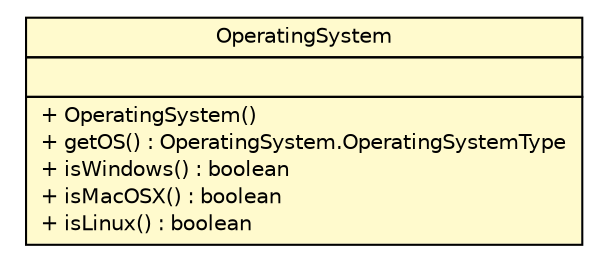 #!/usr/local/bin/dot
#
# Class diagram 
# Generated by UMLGraph version 5.1 (http://www.umlgraph.org/)
#

digraph G {
	edge [fontname="Helvetica",fontsize=10,labelfontname="Helvetica",labelfontsize=10];
	node [fontname="Helvetica",fontsize=10,shape=plaintext];
	nodesep=0.25;
	ranksep=0.5;
	// com.connectlife.coreserver.tools.os.OperatingSystem
	c808 [label=<<table title="com.connectlife.coreserver.tools.os.OperatingSystem" border="0" cellborder="1" cellspacing="0" cellpadding="2" port="p" bgcolor="lemonChiffon" href="./OperatingSystem.html">
		<tr><td><table border="0" cellspacing="0" cellpadding="1">
<tr><td align="center" balign="center"> OperatingSystem </td></tr>
		</table></td></tr>
		<tr><td><table border="0" cellspacing="0" cellpadding="1">
<tr><td align="left" balign="left">  </td></tr>
		</table></td></tr>
		<tr><td><table border="0" cellspacing="0" cellpadding="1">
<tr><td align="left" balign="left"> + OperatingSystem() </td></tr>
<tr><td align="left" balign="left"> + getOS() : OperatingSystem.OperatingSystemType </td></tr>
<tr><td align="left" balign="left"> + isWindows() : boolean </td></tr>
<tr><td align="left" balign="left"> + isMacOSX() : boolean </td></tr>
<tr><td align="left" balign="left"> + isLinux() : boolean </td></tr>
		</table></td></tr>
		</table>>, fontname="Helvetica", fontcolor="black", fontsize=10.0];
}

